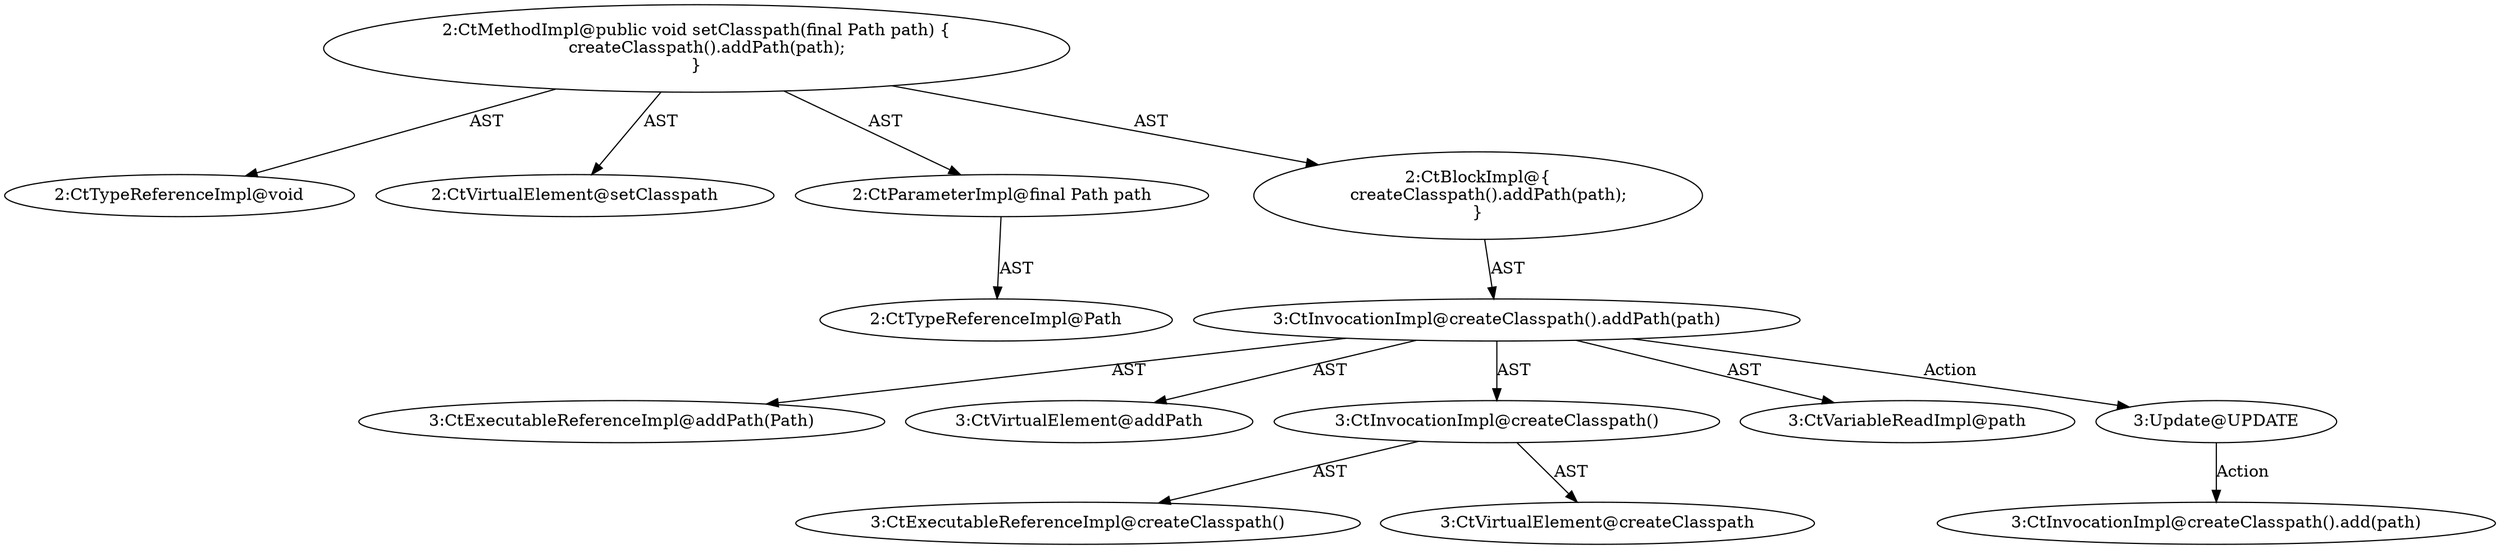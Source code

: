 digraph "setClasspath#?,Path" {
0 [label="2:CtTypeReferenceImpl@void" shape=ellipse]
1 [label="2:CtVirtualElement@setClasspath" shape=ellipse]
2 [label="2:CtParameterImpl@final Path path" shape=ellipse]
3 [label="2:CtTypeReferenceImpl@Path" shape=ellipse]
4 [label="3:CtExecutableReferenceImpl@addPath(Path)" shape=ellipse]
5 [label="3:CtVirtualElement@addPath" shape=ellipse]
6 [label="3:CtExecutableReferenceImpl@createClasspath()" shape=ellipse]
7 [label="3:CtVirtualElement@createClasspath" shape=ellipse]
8 [label="3:CtInvocationImpl@createClasspath()" shape=ellipse]
9 [label="3:CtVariableReadImpl@path" shape=ellipse]
10 [label="3:CtInvocationImpl@createClasspath().addPath(path)" shape=ellipse]
11 [label="2:CtBlockImpl@\{
    createClasspath().addPath(path);
\}" shape=ellipse]
12 [label="2:CtMethodImpl@public void setClasspath(final Path path) \{
    createClasspath().addPath(path);
\}" shape=ellipse]
13 [label="3:Update@UPDATE" shape=ellipse]
14 [label="3:CtInvocationImpl@createClasspath().add(path)" shape=ellipse]
2 -> 3 [label="AST"];
8 -> 7 [label="AST"];
8 -> 6 [label="AST"];
10 -> 5 [label="AST"];
10 -> 8 [label="AST"];
10 -> 4 [label="AST"];
10 -> 9 [label="AST"];
10 -> 13 [label="Action"];
11 -> 10 [label="AST"];
12 -> 1 [label="AST"];
12 -> 0 [label="AST"];
12 -> 2 [label="AST"];
12 -> 11 [label="AST"];
13 -> 14 [label="Action"];
}